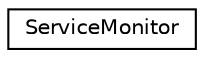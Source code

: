 digraph "Graphical Class Hierarchy"
{
 // LATEX_PDF_SIZE
  edge [fontname="Helvetica",fontsize="10",labelfontname="Helvetica",labelfontsize="10"];
  node [fontname="Helvetica",fontsize="10",shape=record];
  rankdir="LR";
  Node0 [label="ServiceMonitor",height=0.2,width=0.4,color="black", fillcolor="white", style="filled",URL="$classServiceMonitor.html",tooltip="Utility class to actively monitor the status of a dbus service."];
}
